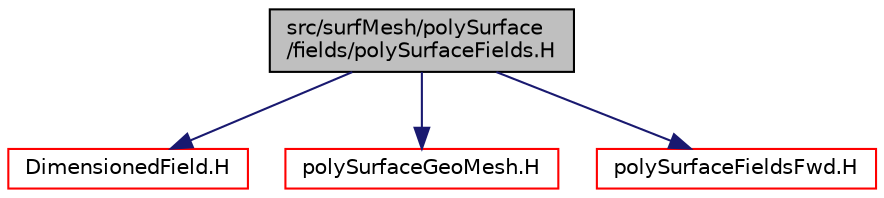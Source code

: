 digraph "src/surfMesh/polySurface/fields/polySurfaceFields.H"
{
  bgcolor="transparent";
  edge [fontname="Helvetica",fontsize="10",labelfontname="Helvetica",labelfontsize="10"];
  node [fontname="Helvetica",fontsize="10",shape=record];
  Node1 [label="src/surfMesh/polySurface\l/fields/polySurfaceFields.H",height=0.2,width=0.4,color="black", fillcolor="grey75", style="filled" fontcolor="black"];
  Node1 -> Node2 [color="midnightblue",fontsize="10",style="solid",fontname="Helvetica"];
  Node2 [label="DimensionedField.H",height=0.2,width=0.4,color="red",URL="$DimensionedField_8H.html"];
  Node1 -> Node3 [color="midnightblue",fontsize="10",style="solid",fontname="Helvetica"];
  Node3 [label="polySurfaceGeoMesh.H",height=0.2,width=0.4,color="red",URL="$polySurfaceGeoMesh_8H.html"];
  Node1 -> Node4 [color="midnightblue",fontsize="10",style="solid",fontname="Helvetica"];
  Node4 [label="polySurfaceFieldsFwd.H",height=0.2,width=0.4,color="red",URL="$polySurfaceFieldsFwd_8H.html"];
}
